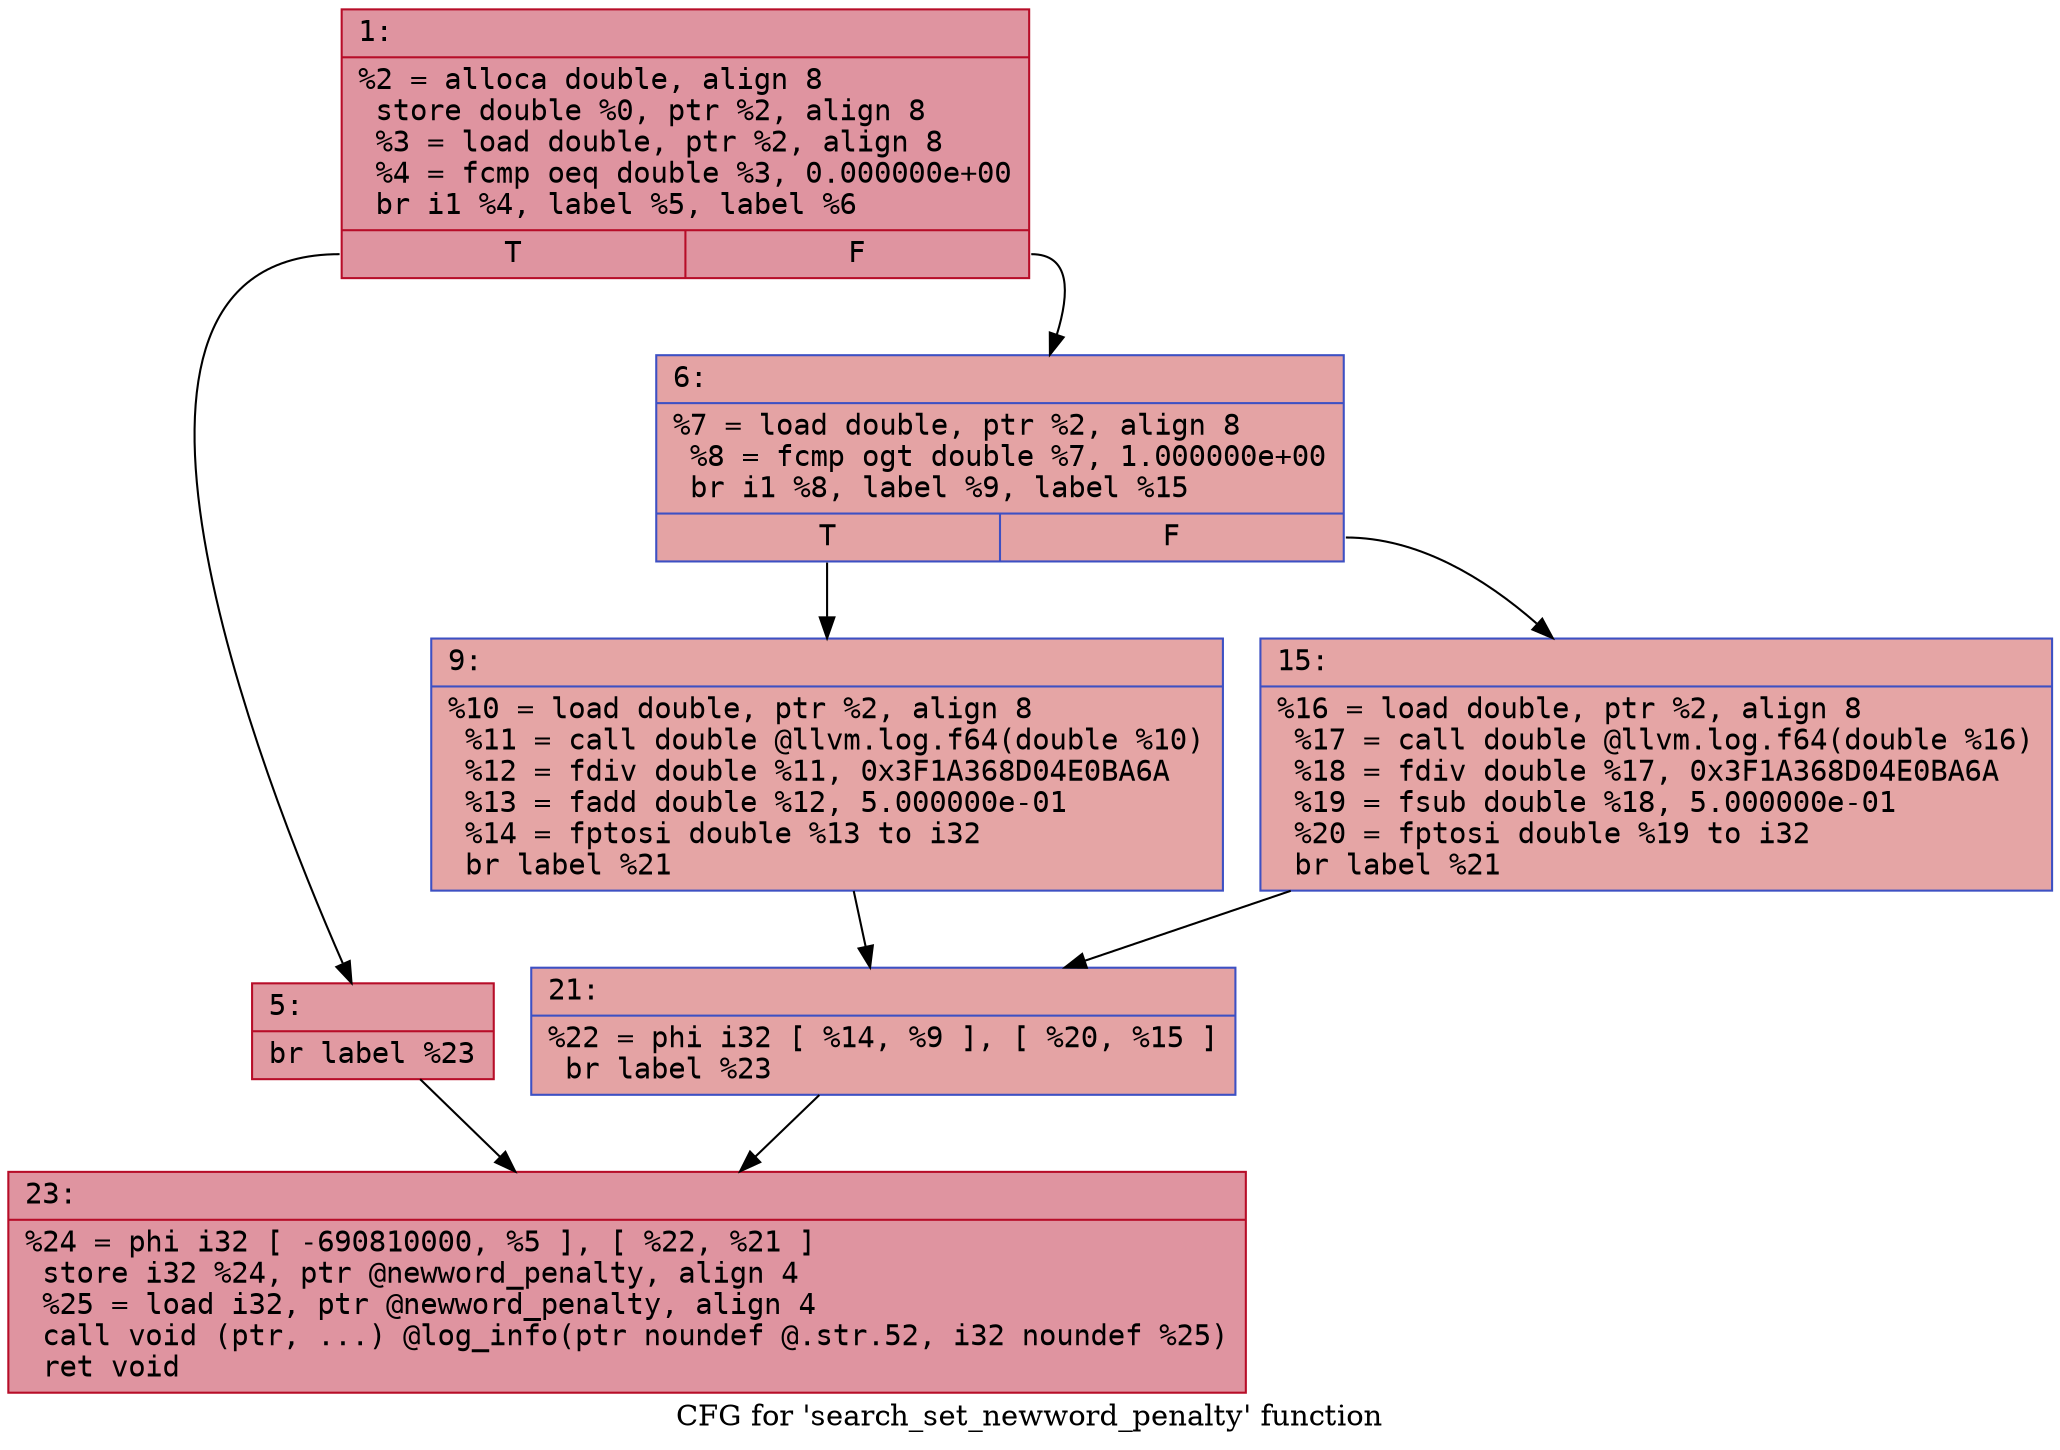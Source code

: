 digraph "CFG for 'search_set_newword_penalty' function" {
	label="CFG for 'search_set_newword_penalty' function";

	Node0x6000020047d0 [shape=record,color="#b70d28ff", style=filled, fillcolor="#b70d2870" fontname="Courier",label="{1:\l|  %2 = alloca double, align 8\l  store double %0, ptr %2, align 8\l  %3 = load double, ptr %2, align 8\l  %4 = fcmp oeq double %3, 0.000000e+00\l  br i1 %4, label %5, label %6\l|{<s0>T|<s1>F}}"];
	Node0x6000020047d0:s0 -> Node0x600002004820[tooltip="1 -> 5\nProbability 62.50%" ];
	Node0x6000020047d0:s1 -> Node0x600002004870[tooltip="1 -> 6\nProbability 37.50%" ];
	Node0x600002004820 [shape=record,color="#b70d28ff", style=filled, fillcolor="#bb1b2c70" fontname="Courier",label="{5:\l|  br label %23\l}"];
	Node0x600002004820 -> Node0x6000020049b0[tooltip="5 -> 23\nProbability 100.00%" ];
	Node0x600002004870 [shape=record,color="#3d50c3ff", style=filled, fillcolor="#c32e3170" fontname="Courier",label="{6:\l|  %7 = load double, ptr %2, align 8\l  %8 = fcmp ogt double %7, 1.000000e+00\l  br i1 %8, label %9, label %15\l|{<s0>T|<s1>F}}"];
	Node0x600002004870:s0 -> Node0x6000020048c0[tooltip="6 -> 9\nProbability 50.00%" ];
	Node0x600002004870:s1 -> Node0x600002004910[tooltip="6 -> 15\nProbability 50.00%" ];
	Node0x6000020048c0 [shape=record,color="#3d50c3ff", style=filled, fillcolor="#c5333470" fontname="Courier",label="{9:\l|  %10 = load double, ptr %2, align 8\l  %11 = call double @llvm.log.f64(double %10)\l  %12 = fdiv double %11, 0x3F1A368D04E0BA6A\l  %13 = fadd double %12, 5.000000e-01\l  %14 = fptosi double %13 to i32\l  br label %21\l}"];
	Node0x6000020048c0 -> Node0x600002004960[tooltip="9 -> 21\nProbability 100.00%" ];
	Node0x600002004910 [shape=record,color="#3d50c3ff", style=filled, fillcolor="#c5333470" fontname="Courier",label="{15:\l|  %16 = load double, ptr %2, align 8\l  %17 = call double @llvm.log.f64(double %16)\l  %18 = fdiv double %17, 0x3F1A368D04E0BA6A\l  %19 = fsub double %18, 5.000000e-01\l  %20 = fptosi double %19 to i32\l  br label %21\l}"];
	Node0x600002004910 -> Node0x600002004960[tooltip="15 -> 21\nProbability 100.00%" ];
	Node0x600002004960 [shape=record,color="#3d50c3ff", style=filled, fillcolor="#c32e3170" fontname="Courier",label="{21:\l|  %22 = phi i32 [ %14, %9 ], [ %20, %15 ]\l  br label %23\l}"];
	Node0x600002004960 -> Node0x6000020049b0[tooltip="21 -> 23\nProbability 100.00%" ];
	Node0x6000020049b0 [shape=record,color="#b70d28ff", style=filled, fillcolor="#b70d2870" fontname="Courier",label="{23:\l|  %24 = phi i32 [ -690810000, %5 ], [ %22, %21 ]\l  store i32 %24, ptr @newword_penalty, align 4\l  %25 = load i32, ptr @newword_penalty, align 4\l  call void (ptr, ...) @log_info(ptr noundef @.str.52, i32 noundef %25)\l  ret void\l}"];
}
